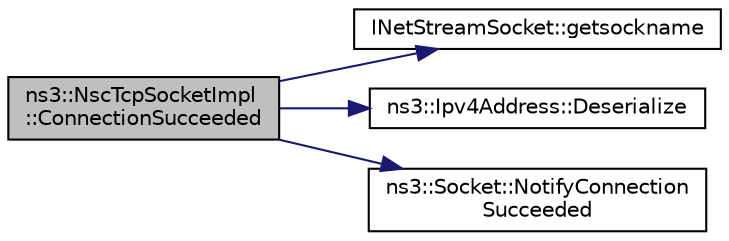 digraph "ns3::NscTcpSocketImpl::ConnectionSucceeded"
{
  edge [fontname="Helvetica",fontsize="10",labelfontname="Helvetica",labelfontsize="10"];
  node [fontname="Helvetica",fontsize="10",shape=record];
  rankdir="LR";
  Node1 [label="ns3::NscTcpSocketImpl\l::ConnectionSucceeded",height=0.2,width=0.4,color="black", fillcolor="grey75", style="filled", fontcolor="black"];
  Node1 -> Node2 [color="midnightblue",fontsize="10",style="solid"];
  Node2 [label="INetStreamSocket::getsockname",height=0.2,width=0.4,color="black", fillcolor="white", style="filled",URL="$d8/d0d/structINetStreamSocket.html#a3f72a54af5a17e8110e1e26b4d99f7a7",tooltip="Get the socket local name. "];
  Node1 -> Node3 [color="midnightblue",fontsize="10",style="solid"];
  Node3 [label="ns3::Ipv4Address::Deserialize",height=0.2,width=0.4,color="black", fillcolor="white", style="filled",URL="$de/d55/classns3_1_1Ipv4Address.html#ac6e205258d95465ce51c148e51590760"];
  Node1 -> Node4 [color="midnightblue",fontsize="10",style="solid"];
  Node4 [label="ns3::Socket::NotifyConnection\lSucceeded",height=0.2,width=0.4,color="black", fillcolor="white", style="filled",URL="$d9/df2/classns3_1_1Socket.html#a2f55d195304131b356818bc74134c5a7",tooltip="Notify through the callback (if set) that the connection has been established. "];
}
